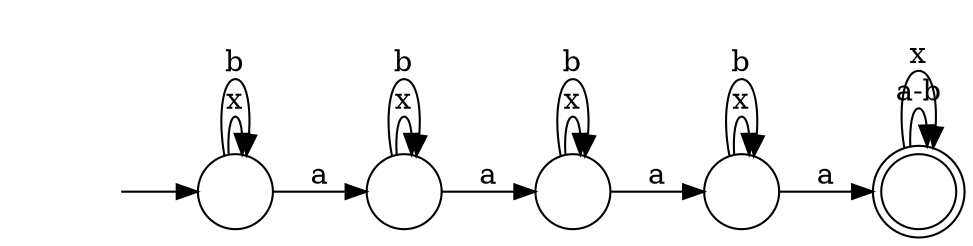 digraph Automaton {
  rankdir = LR;
  0 [shape=doublecircle,label=""];
  0 -> 0 [label="a-b"]
  0 -> 0 [label="x"]
  1 [shape=circle,label=""];
  initial [shape=plaintext,label=""];
  initial -> 1
  1 -> 2 [label="a"]
  1 -> 1 [label="x"]
  1 -> 1 [label="b"]
  2 [shape=circle,label=""];
  2 -> 3 [label="a"]
  2 -> 2 [label="x"]
  2 -> 2 [label="b"]
  3 [shape=circle,label=""];
  3 -> 4 [label="a"]
  3 -> 3 [label="x"]
  3 -> 3 [label="b"]
  4 [shape=circle,label=""];
  4 -> 0 [label="a"]
  4 -> 4 [label="x"]
  4 -> 4 [label="b"]
}
